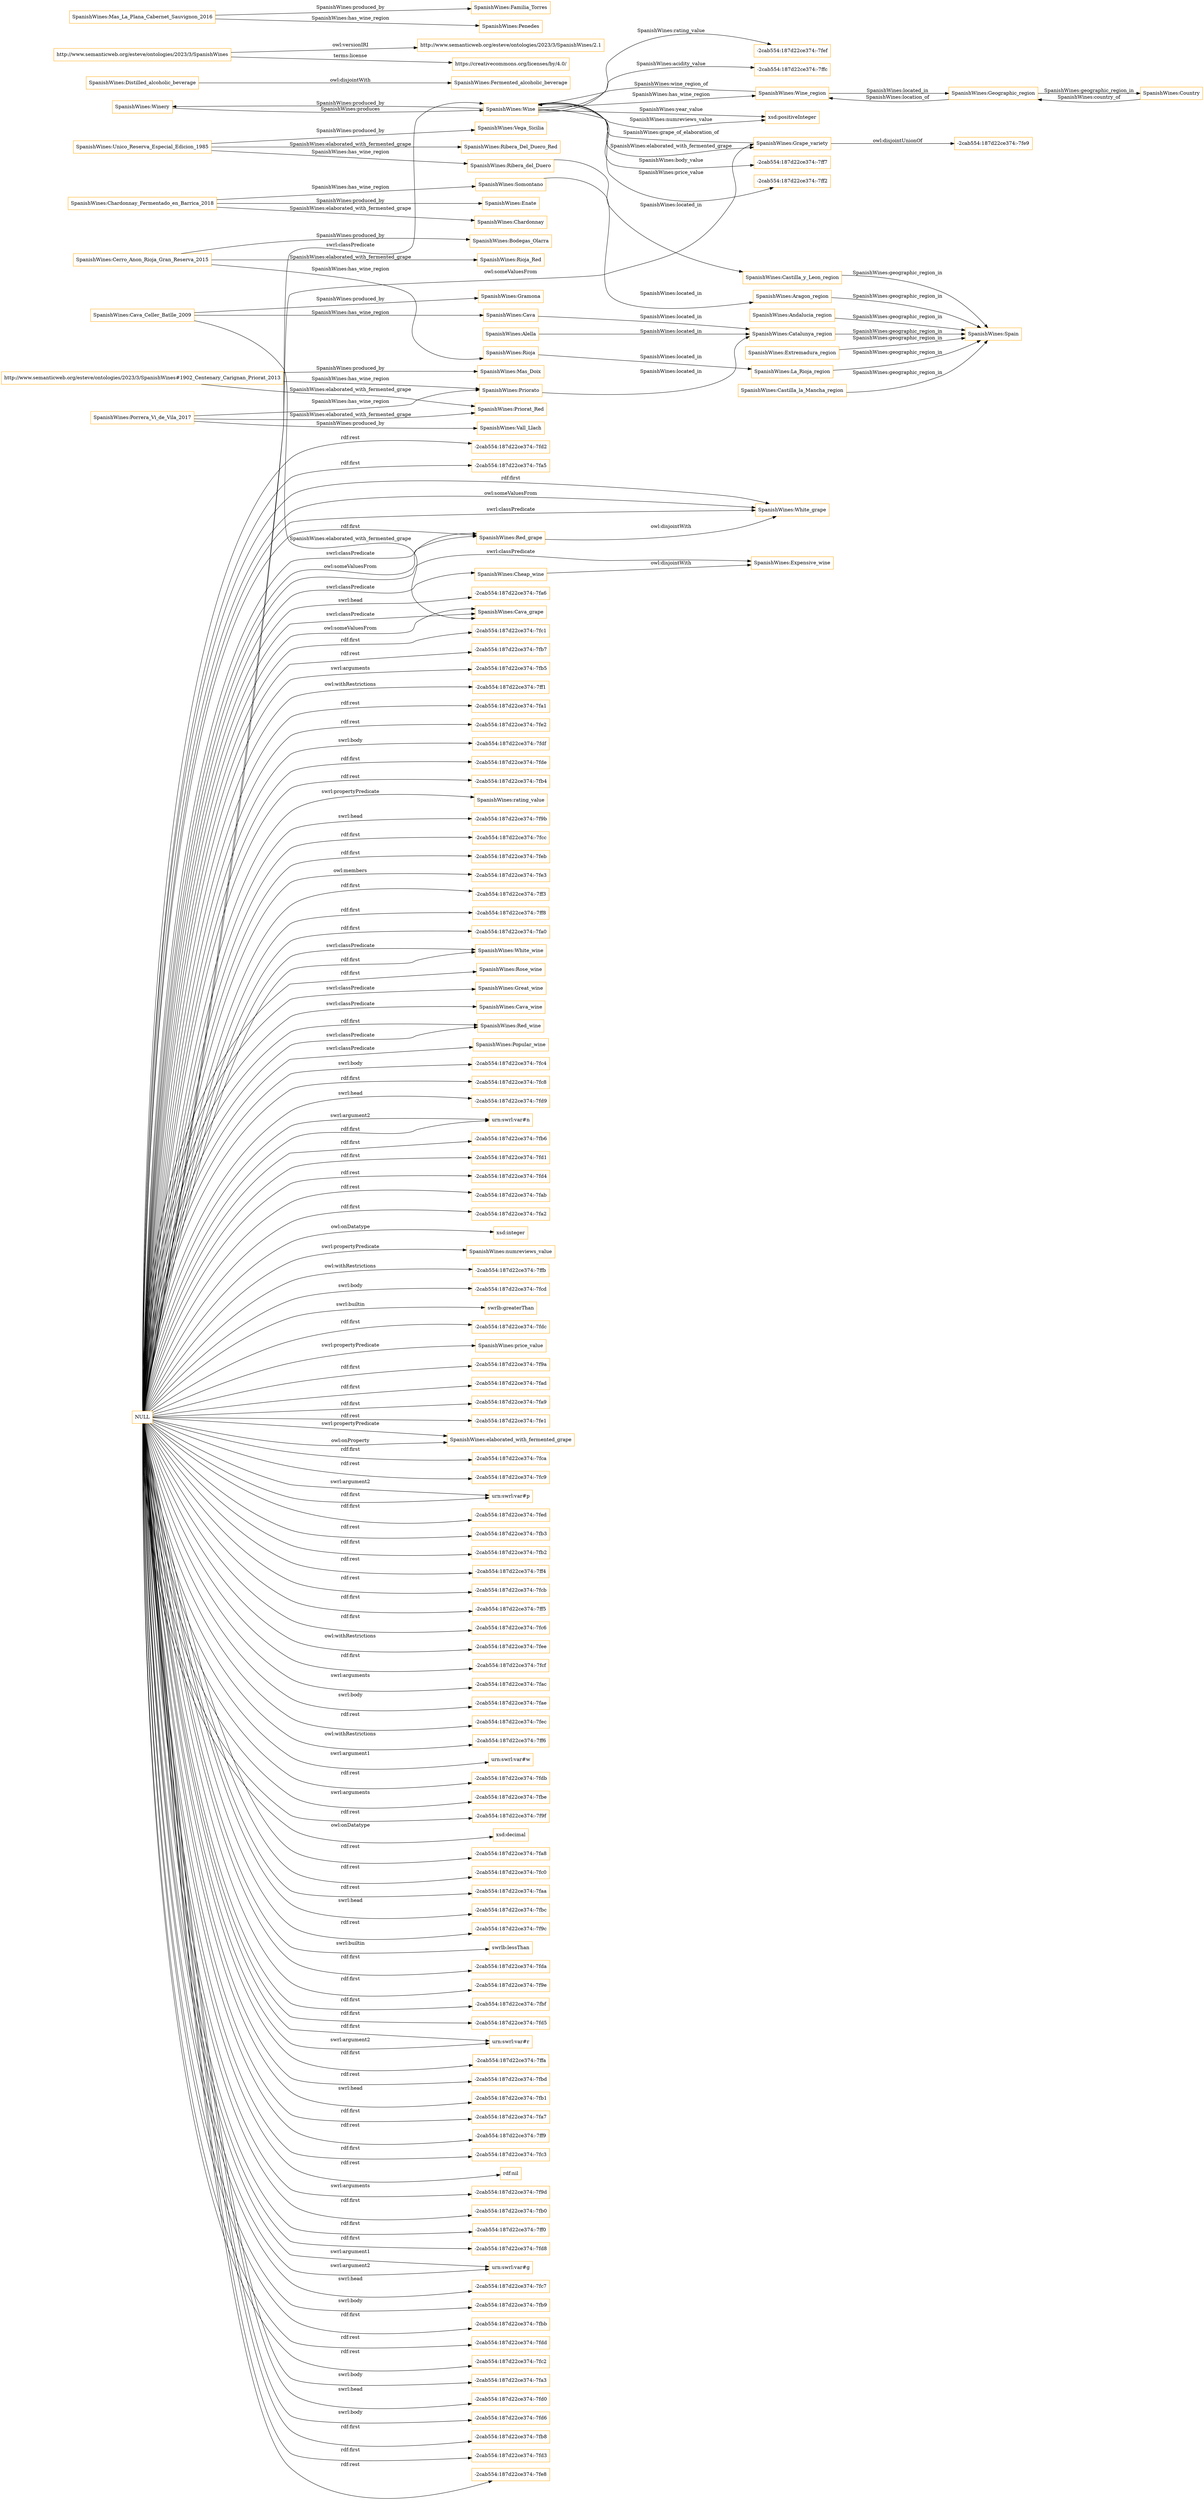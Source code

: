 digraph ar2dtool_diagram { 
rankdir=LR;
size="1501"
node [shape = rectangle, color="orange"]; "SpanishWines:Winery" "SpanishWines:Distilled_alcoholic_beverage" "SpanishWines:Fermented_alcoholic_beverage" "SpanishWines:Red_grape" "SpanishWines:Cheap_wine" "SpanishWines:Wine_region" "SpanishWines:Geographic_region" "SpanishWines:Country" "SpanishWines:Expensive_wine" "SpanishWines:Cava_grape" "SpanishWines:White_wine" "SpanishWines:Rose_wine" "SpanishWines:White_grape" "SpanishWines:Grape_variety" "SpanishWines:Great_wine" "SpanishWines:Wine" "SpanishWines:Cava_wine" "SpanishWines:Red_wine" "SpanishWines:Popular_wine" ; /*classes style*/
	"SpanishWines:Unico_Reserva_Especial_Edicion_1985" -> "SpanishWines:Vega_Sicilia" [ label = "SpanishWines:produced_by" ];
	"SpanishWines:Unico_Reserva_Especial_Edicion_1985" -> "SpanishWines:Ribera_del_Duero" [ label = "SpanishWines:has_wine_region" ];
	"SpanishWines:Unico_Reserva_Especial_Edicion_1985" -> "SpanishWines:Ribera_Del_Duero_Red" [ label = "SpanishWines:elaborated_with_fermented_grape" ];
	"http://www.semanticweb.org/esteve/ontologies/2023/3/SpanishWines" -> "http://www.semanticweb.org/esteve/ontologies/2023/3/SpanishWines/2.1" [ label = "owl:versionIRI" ];
	"http://www.semanticweb.org/esteve/ontologies/2023/3/SpanishWines" -> "https://creativecommons.org/licenses/by/4.0/" [ label = "terms:license" ];
	"SpanishWines:Andalucia_region" -> "SpanishWines:Spain" [ label = "SpanishWines:geographic_region_in" ];
	"SpanishWines:Distilled_alcoholic_beverage" -> "SpanishWines:Fermented_alcoholic_beverage" [ label = "owl:disjointWith" ];
	"SpanishWines:Catalunya_region" -> "SpanishWines:Spain" [ label = "SpanishWines:geographic_region_in" ];
	"SpanishWines:Porrera_Vi_de_Vila_2017" -> "SpanishWines:Priorato" [ label = "SpanishWines:has_wine_region" ];
	"SpanishWines:Porrera_Vi_de_Vila_2017" -> "SpanishWines:Priorat_Red" [ label = "SpanishWines:elaborated_with_fermented_grape" ];
	"SpanishWines:Porrera_Vi_de_Vila_2017" -> "SpanishWines:Vall_Llach" [ label = "SpanishWines:produced_by" ];
	"SpanishWines:Priorato" -> "SpanishWines:Catalunya_region" [ label = "SpanishWines:located_in" ];
	"SpanishWines:Castilla_y_Leon_region" -> "SpanishWines:Spain" [ label = "SpanishWines:geographic_region_in" ];
	"SpanishWines:Alella" -> "SpanishWines:Catalunya_region" [ label = "SpanishWines:located_in" ];
	"SpanishWines:Chardonnay_Fermentado_en_Barrica_2018" -> "SpanishWines:Enate" [ label = "SpanishWines:produced_by" ];
	"SpanishWines:Chardonnay_Fermentado_en_Barrica_2018" -> "SpanishWines:Somontano" [ label = "SpanishWines:has_wine_region" ];
	"SpanishWines:Chardonnay_Fermentado_en_Barrica_2018" -> "SpanishWines:Chardonnay" [ label = "SpanishWines:elaborated_with_fermented_grape" ];
	"SpanishWines:Cheap_wine" -> "SpanishWines:Expensive_wine" [ label = "owl:disjointWith" ];
	"SpanishWines:Somontano" -> "SpanishWines:Aragon_region" [ label = "SpanishWines:located_in" ];
	"NULL" -> "-2cab554:187d22ce374:-7fc4" [ label = "swrl:body" ];
	"NULL" -> "-2cab554:187d22ce374:-7fc8" [ label = "rdf:first" ];
	"NULL" -> "-2cab554:187d22ce374:-7fd9" [ label = "swrl:head" ];
	"NULL" -> "SpanishWines:Red_grape" [ label = "rdf:first" ];
	"NULL" -> "urn:swrl:var#n" [ label = "rdf:first" ];
	"NULL" -> "-2cab554:187d22ce374:-7fb6" [ label = "rdf:first" ];
	"NULL" -> "-2cab554:187d22ce374:-7fd1" [ label = "rdf:first" ];
	"NULL" -> "urn:swrl:var#n" [ label = "swrl:argument2" ];
	"NULL" -> "-2cab554:187d22ce374:-7fd4" [ label = "rdf:rest" ];
	"NULL" -> "-2cab554:187d22ce374:-7fab" [ label = "rdf:rest" ];
	"NULL" -> "-2cab554:187d22ce374:-7fa2" [ label = "rdf:first" ];
	"NULL" -> "xsd:integer" [ label = "owl:onDatatype" ];
	"NULL" -> "SpanishWines:numreviews_value" [ label = "swrl:propertyPredicate" ];
	"NULL" -> "-2cab554:187d22ce374:-7ffb" [ label = "owl:withRestrictions" ];
	"NULL" -> "SpanishWines:White_wine" [ label = "rdf:first" ];
	"NULL" -> "-2cab554:187d22ce374:-7fcd" [ label = "swrl:body" ];
	"NULL" -> "swrlb:greaterThan" [ label = "swrl:builtin" ];
	"NULL" -> "SpanishWines:Cheap_wine" [ label = "swrl:classPredicate" ];
	"NULL" -> "-2cab554:187d22ce374:-7fdc" [ label = "rdf:first" ];
	"NULL" -> "SpanishWines:price_value" [ label = "swrl:propertyPredicate" ];
	"NULL" -> "-2cab554:187d22ce374:-7f9a" [ label = "rdf:first" ];
	"NULL" -> "-2cab554:187d22ce374:-7fad" [ label = "rdf:first" ];
	"NULL" -> "-2cab554:187d22ce374:-7fa9" [ label = "rdf:first" ];
	"NULL" -> "-2cab554:187d22ce374:-7fe1" [ label = "rdf:rest" ];
	"NULL" -> "SpanishWines:Popular_wine" [ label = "swrl:classPredicate" ];
	"NULL" -> "SpanishWines:elaborated_with_fermented_grape" [ label = "owl:onProperty" ];
	"NULL" -> "-2cab554:187d22ce374:-7fca" [ label = "rdf:first" ];
	"NULL" -> "-2cab554:187d22ce374:-7fc9" [ label = "rdf:rest" ];
	"NULL" -> "SpanishWines:Red_grape" [ label = "swrl:classPredicate" ];
	"NULL" -> "urn:swrl:var#p" [ label = "rdf:first" ];
	"NULL" -> "-2cab554:187d22ce374:-7fed" [ label = "rdf:first" ];
	"NULL" -> "-2cab554:187d22ce374:-7fb3" [ label = "rdf:rest" ];
	"NULL" -> "SpanishWines:Cava_wine" [ label = "swrl:classPredicate" ];
	"NULL" -> "-2cab554:187d22ce374:-7fb2" [ label = "rdf:first" ];
	"NULL" -> "-2cab554:187d22ce374:-7ff4" [ label = "rdf:rest" ];
	"NULL" -> "SpanishWines:Expensive_wine" [ label = "swrl:classPredicate" ];
	"NULL" -> "-2cab554:187d22ce374:-7fcb" [ label = "rdf:rest" ];
	"NULL" -> "-2cab554:187d22ce374:-7ff5" [ label = "rdf:first" ];
	"NULL" -> "-2cab554:187d22ce374:-7fc6" [ label = "rdf:first" ];
	"NULL" -> "-2cab554:187d22ce374:-7fee" [ label = "owl:withRestrictions" ];
	"NULL" -> "-2cab554:187d22ce374:-7fcf" [ label = "rdf:first" ];
	"NULL" -> "-2cab554:187d22ce374:-7fac" [ label = "swrl:arguments" ];
	"NULL" -> "-2cab554:187d22ce374:-7fae" [ label = "swrl:body" ];
	"NULL" -> "-2cab554:187d22ce374:-7fec" [ label = "rdf:rest" ];
	"NULL" -> "-2cab554:187d22ce374:-7ff6" [ label = "owl:withRestrictions" ];
	"NULL" -> "urn:swrl:var#w" [ label = "swrl:argument1" ];
	"NULL" -> "-2cab554:187d22ce374:-7fdb" [ label = "rdf:rest" ];
	"NULL" -> "-2cab554:187d22ce374:-7fbe" [ label = "swrl:arguments" ];
	"NULL" -> "-2cab554:187d22ce374:-7f9f" [ label = "rdf:rest" ];
	"NULL" -> "xsd:decimal" [ label = "owl:onDatatype" ];
	"NULL" -> "-2cab554:187d22ce374:-7fa8" [ label = "rdf:rest" ];
	"NULL" -> "-2cab554:187d22ce374:-7fc0" [ label = "rdf:rest" ];
	"NULL" -> "SpanishWines:Cava_grape" [ label = "swrl:classPredicate" ];
	"NULL" -> "SpanishWines:White_grape" [ label = "rdf:first" ];
	"NULL" -> "-2cab554:187d22ce374:-7faa" [ label = "rdf:rest" ];
	"NULL" -> "-2cab554:187d22ce374:-7fbc" [ label = "swrl:head" ];
	"NULL" -> "-2cab554:187d22ce374:-7f9c" [ label = "rdf:rest" ];
	"NULL" -> "swrlb:lessThan" [ label = "swrl:builtin" ];
	"NULL" -> "-2cab554:187d22ce374:-7fda" [ label = "rdf:first" ];
	"NULL" -> "-2cab554:187d22ce374:-7f9e" [ label = "rdf:first" ];
	"NULL" -> "-2cab554:187d22ce374:-7fbf" [ label = "rdf:first" ];
	"NULL" -> "-2cab554:187d22ce374:-7fd5" [ label = "rdf:first" ];
	"NULL" -> "urn:swrl:var#r" [ label = "swrl:argument2" ];
	"NULL" -> "-2cab554:187d22ce374:-7ffa" [ label = "rdf:first" ];
	"NULL" -> "-2cab554:187d22ce374:-7fbd" [ label = "rdf:rest" ];
	"NULL" -> "-2cab554:187d22ce374:-7fb1" [ label = "swrl:head" ];
	"NULL" -> "-2cab554:187d22ce374:-7fa7" [ label = "rdf:first" ];
	"NULL" -> "-2cab554:187d22ce374:-7ff9" [ label = "rdf:rest" ];
	"NULL" -> "-2cab554:187d22ce374:-7fc3" [ label = "rdf:first" ];
	"NULL" -> "SpanishWines:Red_wine" [ label = "swrl:classPredicate" ];
	"NULL" -> "rdf:nil" [ label = "rdf:rest" ];
	"NULL" -> "-2cab554:187d22ce374:-7f9d" [ label = "swrl:arguments" ];
	"NULL" -> "-2cab554:187d22ce374:-7fb0" [ label = "rdf:first" ];
	"NULL" -> "-2cab554:187d22ce374:-7ff0" [ label = "rdf:first" ];
	"NULL" -> "SpanishWines:elaborated_with_fermented_grape" [ label = "swrl:propertyPredicate" ];
	"NULL" -> "-2cab554:187d22ce374:-7fd8" [ label = "rdf:first" ];
	"NULL" -> "SpanishWines:Red_wine" [ label = "rdf:first" ];
	"NULL" -> "urn:swrl:var#g" [ label = "swrl:argument2" ];
	"NULL" -> "-2cab554:187d22ce374:-7fc7" [ label = "swrl:head" ];
	"NULL" -> "SpanishWines:Wine" [ label = "swrl:classPredicate" ];
	"NULL" -> "-2cab554:187d22ce374:-7fb9" [ label = "swrl:body" ];
	"NULL" -> "SpanishWines:White_wine" [ label = "swrl:classPredicate" ];
	"NULL" -> "-2cab554:187d22ce374:-7fbb" [ label = "rdf:first" ];
	"NULL" -> "-2cab554:187d22ce374:-7fdd" [ label = "rdf:rest" ];
	"NULL" -> "-2cab554:187d22ce374:-7fc2" [ label = "rdf:rest" ];
	"NULL" -> "-2cab554:187d22ce374:-7fa3" [ label = "swrl:body" ];
	"NULL" -> "SpanishWines:White_grape" [ label = "owl:someValuesFrom" ];
	"NULL" -> "SpanishWines:White_grape" [ label = "swrl:classPredicate" ];
	"NULL" -> "-2cab554:187d22ce374:-7fd0" [ label = "swrl:head" ];
	"NULL" -> "-2cab554:187d22ce374:-7fd6" [ label = "swrl:body" ];
	"NULL" -> "-2cab554:187d22ce374:-7fb8" [ label = "rdf:first" ];
	"NULL" -> "-2cab554:187d22ce374:-7fd3" [ label = "rdf:first" ];
	"NULL" -> "-2cab554:187d22ce374:-7fe8" [ label = "rdf:rest" ];
	"NULL" -> "SpanishWines:Grape_variety" [ label = "owl:someValuesFrom" ];
	"NULL" -> "SpanishWines:Rose_wine" [ label = "rdf:first" ];
	"NULL" -> "-2cab554:187d22ce374:-7fd2" [ label = "rdf:rest" ];
	"NULL" -> "-2cab554:187d22ce374:-7fa5" [ label = "rdf:first" ];
	"NULL" -> "-2cab554:187d22ce374:-7fa6" [ label = "swrl:head" ];
	"NULL" -> "SpanishWines:Great_wine" [ label = "swrl:classPredicate" ];
	"NULL" -> "-2cab554:187d22ce374:-7fc1" [ label = "rdf:first" ];
	"NULL" -> "-2cab554:187d22ce374:-7fb7" [ label = "rdf:rest" ];
	"NULL" -> "-2cab554:187d22ce374:-7fb5" [ label = "swrl:arguments" ];
	"NULL" -> "-2cab554:187d22ce374:-7ff1" [ label = "owl:withRestrictions" ];
	"NULL" -> "-2cab554:187d22ce374:-7fa1" [ label = "rdf:rest" ];
	"NULL" -> "urn:swrl:var#p" [ label = "swrl:argument2" ];
	"NULL" -> "-2cab554:187d22ce374:-7fe2" [ label = "rdf:rest" ];
	"NULL" -> "-2cab554:187d22ce374:-7fdf" [ label = "swrl:body" ];
	"NULL" -> "-2cab554:187d22ce374:-7fde" [ label = "rdf:first" ];
	"NULL" -> "-2cab554:187d22ce374:-7fb4" [ label = "rdf:rest" ];
	"NULL" -> "SpanishWines:rating_value" [ label = "swrl:propertyPredicate" ];
	"NULL" -> "SpanishWines:Cava_grape" [ label = "owl:someValuesFrom" ];
	"NULL" -> "-2cab554:187d22ce374:-7f9b" [ label = "swrl:head" ];
	"NULL" -> "SpanishWines:Red_grape" [ label = "owl:someValuesFrom" ];
	"NULL" -> "-2cab554:187d22ce374:-7fcc" [ label = "rdf:first" ];
	"NULL" -> "-2cab554:187d22ce374:-7feb" [ label = "rdf:first" ];
	"NULL" -> "urn:swrl:var#r" [ label = "rdf:first" ];
	"NULL" -> "-2cab554:187d22ce374:-7fe3" [ label = "owl:members" ];
	"NULL" -> "urn:swrl:var#g" [ label = "swrl:argument1" ];
	"NULL" -> "-2cab554:187d22ce374:-7ff3" [ label = "rdf:first" ];
	"NULL" -> "-2cab554:187d22ce374:-7ff8" [ label = "rdf:first" ];
	"NULL" -> "-2cab554:187d22ce374:-7fa0" [ label = "rdf:first" ];
	"http://www.semanticweb.org/esteve/ontologies/2023/3/SpanishWines#1902_Centenary_Carignan_Priorat_2013" -> "SpanishWines:Priorato" [ label = "SpanishWines:has_wine_region" ];
	"http://www.semanticweb.org/esteve/ontologies/2023/3/SpanishWines#1902_Centenary_Carignan_Priorat_2013" -> "SpanishWines:Mas_Doix" [ label = "SpanishWines:produced_by" ];
	"http://www.semanticweb.org/esteve/ontologies/2023/3/SpanishWines#1902_Centenary_Carignan_Priorat_2013" -> "SpanishWines:Priorat_Red" [ label = "SpanishWines:elaborated_with_fermented_grape" ];
	"SpanishWines:Grape_variety" -> "-2cab554:187d22ce374:-7fe9" [ label = "owl:disjointUnionOf" ];
	"SpanishWines:Ribera_del_Duero" -> "SpanishWines:Castilla_y_Leon_region" [ label = "SpanishWines:located_in" ];
	"SpanishWines:Extremadura_region" -> "SpanishWines:Spain" [ label = "SpanishWines:geographic_region_in" ];
	"SpanishWines:Cava_Celler_Batlle_2009" -> "SpanishWines:Cava" [ label = "SpanishWines:has_wine_region" ];
	"SpanishWines:Cava_Celler_Batlle_2009" -> "SpanishWines:Gramona" [ label = "SpanishWines:produced_by" ];
	"SpanishWines:Cava_Celler_Batlle_2009" -> "SpanishWines:Cava_grape" [ label = "SpanishWines:elaborated_with_fermented_grape" ];
	"SpanishWines:Rioja" -> "SpanishWines:La_Rioja_region" [ label = "SpanishWines:located_in" ];
	"SpanishWines:Cava" -> "SpanishWines:Catalunya_region" [ label = "SpanishWines:located_in" ];
	"SpanishWines:La_Rioja_region" -> "SpanishWines:Spain" [ label = "SpanishWines:geographic_region_in" ];
	"SpanishWines:Cerro_Anon_Rioja_Gran_Reserva_2015" -> "SpanishWines:Rioja" [ label = "SpanishWines:has_wine_region" ];
	"SpanishWines:Cerro_Anon_Rioja_Gran_Reserva_2015" -> "SpanishWines:Rioja_Red" [ label = "SpanishWines:elaborated_with_fermented_grape" ];
	"SpanishWines:Cerro_Anon_Rioja_Gran_Reserva_2015" -> "SpanishWines:Bodegas_Olarra" [ label = "SpanishWines:produced_by" ];
	"SpanishWines:Castilla_la_Mancha_region" -> "SpanishWines:Spain" [ label = "SpanishWines:geographic_region_in" ];
	"SpanishWines:Red_grape" -> "SpanishWines:White_grape" [ label = "owl:disjointWith" ];
	"SpanishWines:Mas_La_Plana_Cabernet_Sauvignon_2016" -> "SpanishWines:Familia_Torres" [ label = "SpanishWines:produced_by" ];
	"SpanishWines:Mas_La_Plana_Cabernet_Sauvignon_2016" -> "SpanishWines:Penedes" [ label = "SpanishWines:has_wine_region" ];
	"SpanishWines:Aragon_region" -> "SpanishWines:Spain" [ label = "SpanishWines:geographic_region_in" ];
	"SpanishWines:Winery" -> "SpanishWines:Wine" [ label = "SpanishWines:produces" ];
	"SpanishWines:Geographic_region" -> "SpanishWines:Country" [ label = "SpanishWines:geographic_region_in" ];
	"SpanishWines:Wine" -> "-2cab554:187d22ce374:-7ff7" [ label = "SpanishWines:body_value" ];
	"SpanishWines:Wine" -> "-2cab554:187d22ce374:-7ff2" [ label = "SpanishWines:price_value" ];
	"SpanishWines:Wine_region" -> "SpanishWines:Wine" [ label = "SpanishWines:wine_region_of" ];
	"SpanishWines:Grape_variety" -> "SpanishWines:Wine" [ label = "SpanishWines:grape_of_elaboration_of" ];
	"SpanishWines:Wine" -> "SpanishWines:Winery" [ label = "SpanishWines:produced_by" ];
	"SpanishWines:Wine" -> "xsd:positiveInteger" [ label = "SpanishWines:year_value" ];
	"SpanishWines:Wine" -> "-2cab554:187d22ce374:-7fef" [ label = "SpanishWines:rating_value" ];
	"SpanishWines:Wine" -> "xsd:positiveInteger" [ label = "SpanishWines:numreviews_value" ];
	"SpanishWines:Wine" -> "SpanishWines:Grape_variety" [ label = "SpanishWines:elaborated_with_fermented_grape" ];
	"SpanishWines:Wine_region" -> "SpanishWines:Geographic_region" [ label = "SpanishWines:located_in" ];
	"SpanishWines:Country" -> "SpanishWines:Geographic_region" [ label = "SpanishWines:country_of" ];
	"SpanishWines:Wine" -> "-2cab554:187d22ce374:-7ffc" [ label = "SpanishWines:acidity_value" ];
	"SpanishWines:Geographic_region" -> "SpanishWines:Wine_region" [ label = "SpanishWines:location_of" ];
	"SpanishWines:Wine" -> "SpanishWines:Wine_region" [ label = "SpanishWines:has_wine_region" ];

}
